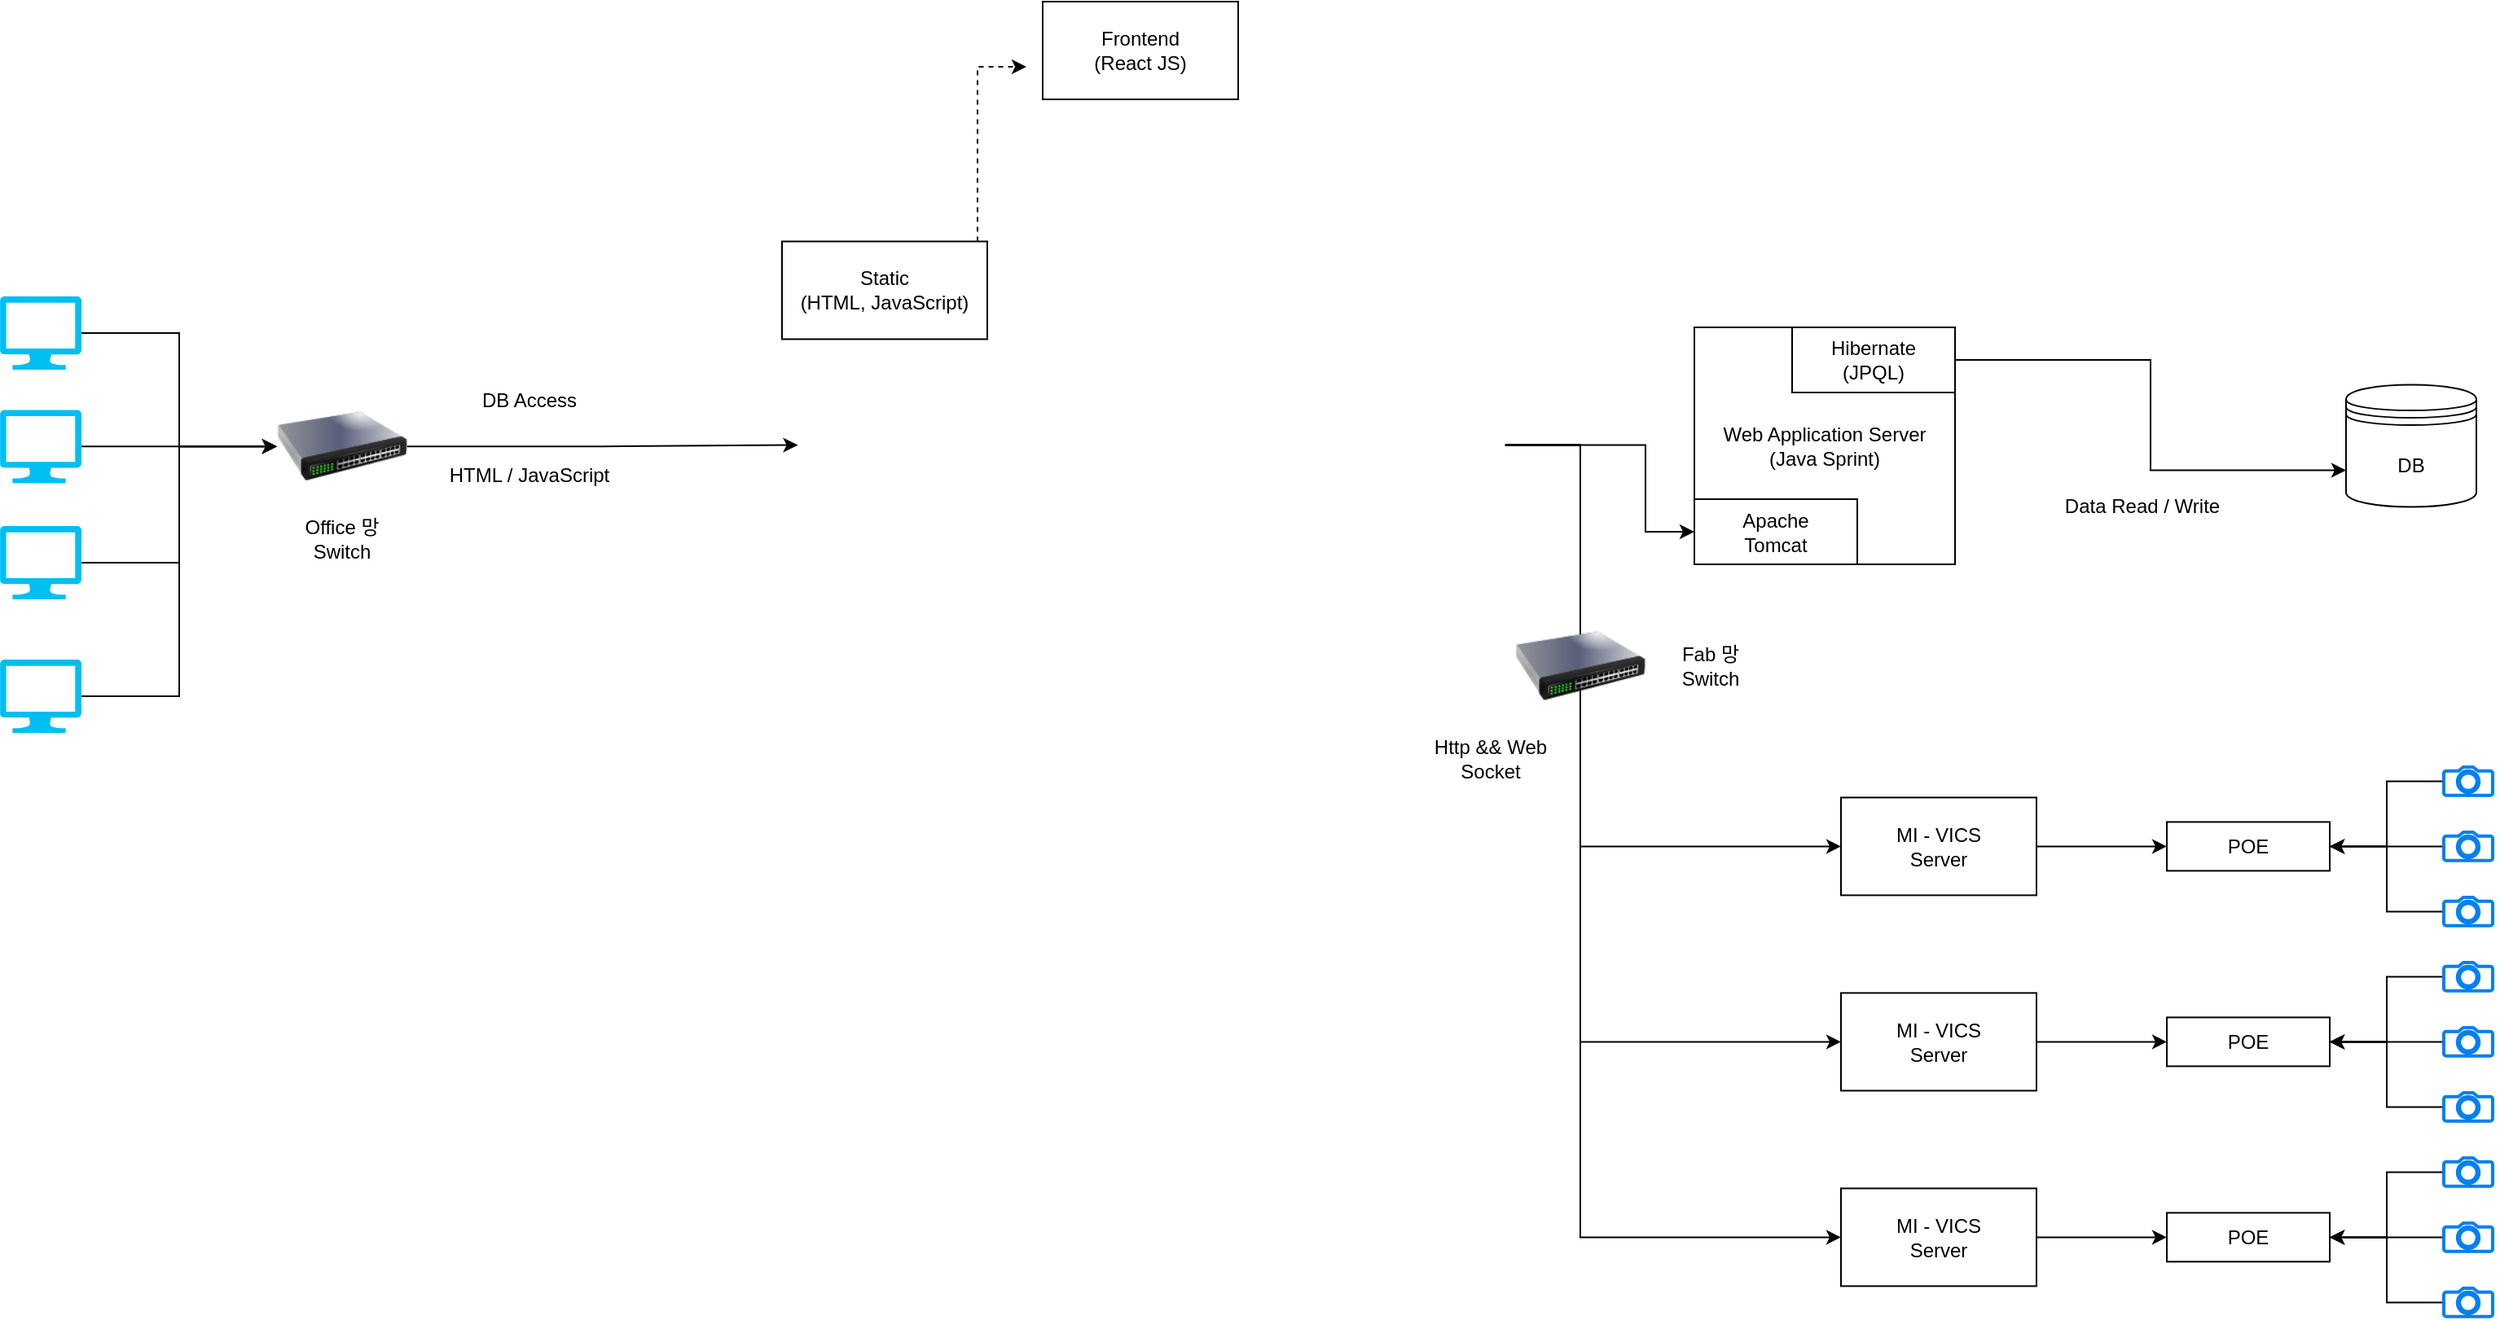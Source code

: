<mxfile version="24.7.7">
  <diagram name="Page-1" id="5d7acffa-a066-3a61-03fe-96351882024d">
    <mxGraphModel dx="3149" dy="1066" grid="1" gridSize="10" guides="1" tooltips="1" connect="1" arrows="1" fold="1" page="1" pageScale="1" pageWidth="1100" pageHeight="850" background="#ffffff" math="0" shadow="0">
      <root>
        <mxCell id="0" />
        <mxCell id="1" parent="0" />
        <mxCell id="4sfNlxtwUgQUHQA9xHfZ-85" style="edgeStyle=orthogonalEdgeStyle;rounded=0;orthogonalLoop=1;jettySize=auto;html=1;entryX=0;entryY=0.5;entryDx=0;entryDy=0;" edge="1" parent="1" source="4sfNlxtwUgQUHQA9xHfZ-6" target="4sfNlxtwUgQUHQA9xHfZ-82">
          <mxGeometry relative="1" as="geometry" />
        </mxCell>
        <mxCell id="4sfNlxtwUgQUHQA9xHfZ-6" value="" style="verticalLabelPosition=bottom;html=1;verticalAlign=top;align=center;strokeColor=none;fillColor=#00BEF2;shape=mxgraph.azure.computer;pointerEvents=1;" vertex="1" parent="1">
          <mxGeometry x="-30" y="191" width="50" height="45" as="geometry" />
        </mxCell>
        <mxCell id="4sfNlxtwUgQUHQA9xHfZ-86" style="edgeStyle=orthogonalEdgeStyle;rounded=0;orthogonalLoop=1;jettySize=auto;html=1;entryX=0;entryY=0.5;entryDx=0;entryDy=0;" edge="1" parent="1" source="4sfNlxtwUgQUHQA9xHfZ-7" target="4sfNlxtwUgQUHQA9xHfZ-82">
          <mxGeometry relative="1" as="geometry" />
        </mxCell>
        <mxCell id="4sfNlxtwUgQUHQA9xHfZ-7" value="" style="verticalLabelPosition=bottom;html=1;verticalAlign=top;align=center;strokeColor=none;fillColor=#00BEF2;shape=mxgraph.azure.computer;pointerEvents=1;" vertex="1" parent="1">
          <mxGeometry x="-30" y="260.63" width="50" height="45" as="geometry" />
        </mxCell>
        <mxCell id="4sfNlxtwUgQUHQA9xHfZ-87" style="edgeStyle=orthogonalEdgeStyle;rounded=0;orthogonalLoop=1;jettySize=auto;html=1;entryX=0;entryY=0.5;entryDx=0;entryDy=0;" edge="1" parent="1" source="4sfNlxtwUgQUHQA9xHfZ-8" target="4sfNlxtwUgQUHQA9xHfZ-82">
          <mxGeometry relative="1" as="geometry" />
        </mxCell>
        <mxCell id="4sfNlxtwUgQUHQA9xHfZ-8" value="" style="verticalLabelPosition=bottom;html=1;verticalAlign=top;align=center;strokeColor=none;fillColor=#00BEF2;shape=mxgraph.azure.computer;pointerEvents=1;" vertex="1" parent="1">
          <mxGeometry x="-30" y="332" width="50" height="45" as="geometry" />
        </mxCell>
        <mxCell id="4sfNlxtwUgQUHQA9xHfZ-46" style="edgeStyle=orthogonalEdgeStyle;rounded=0;orthogonalLoop=1;jettySize=auto;html=1;entryX=0;entryY=0.5;entryDx=0;entryDy=0;" edge="1" parent="1" source="4sfNlxtwUgQUHQA9xHfZ-9" target="4sfNlxtwUgQUHQA9xHfZ-44">
          <mxGeometry relative="1" as="geometry">
            <Array as="points">
              <mxPoint x="940" y="282" />
              <mxPoint x="940" y="529" />
            </Array>
          </mxGeometry>
        </mxCell>
        <mxCell id="4sfNlxtwUgQUHQA9xHfZ-65" style="edgeStyle=orthogonalEdgeStyle;rounded=0;orthogonalLoop=1;jettySize=auto;html=1;entryX=0;entryY=0.5;entryDx=0;entryDy=0;" edge="1" parent="1" source="4sfNlxtwUgQUHQA9xHfZ-9" target="4sfNlxtwUgQUHQA9xHfZ-55">
          <mxGeometry relative="1" as="geometry">
            <Array as="points">
              <mxPoint x="940" y="282" />
              <mxPoint x="940" y="649" />
            </Array>
          </mxGeometry>
        </mxCell>
        <mxCell id="4sfNlxtwUgQUHQA9xHfZ-66" style="edgeStyle=orthogonalEdgeStyle;rounded=0;orthogonalLoop=1;jettySize=auto;html=1;entryX=0;entryY=0.5;entryDx=0;entryDy=0;" edge="1" parent="1" source="4sfNlxtwUgQUHQA9xHfZ-9" target="4sfNlxtwUgQUHQA9xHfZ-64">
          <mxGeometry relative="1" as="geometry">
            <Array as="points">
              <mxPoint x="940" y="282" />
              <mxPoint x="940" y="769" />
            </Array>
          </mxGeometry>
        </mxCell>
        <mxCell id="4sfNlxtwUgQUHQA9xHfZ-72" style="edgeStyle=orthogonalEdgeStyle;rounded=0;orthogonalLoop=1;jettySize=auto;html=1;entryX=0;entryY=0.5;entryDx=0;entryDy=0;" edge="1" parent="1" source="4sfNlxtwUgQUHQA9xHfZ-9" target="4sfNlxtwUgQUHQA9xHfZ-71">
          <mxGeometry relative="1" as="geometry">
            <Array as="points">
              <mxPoint x="980" y="282" />
              <mxPoint x="980" y="336" />
            </Array>
          </mxGeometry>
        </mxCell>
        <mxCell id="4sfNlxtwUgQUHQA9xHfZ-9" value="" style="shape=image;verticalLabelPosition=bottom;labelBackgroundColor=default;verticalAlign=top;aspect=fixed;imageAspect=0;image=https://blog.kakaocdn.net/dn/k9XzT/btqCMnyJfA4/BOB5x2OnIXDpGPCepCS141/img.png;" vertex="1" parent="1">
          <mxGeometry x="459.76" y="157.25" width="434.15" height="250" as="geometry" />
        </mxCell>
        <mxCell id="4sfNlxtwUgQUHQA9xHfZ-15" value="" style="shape=image;verticalLabelPosition=bottom;labelBackgroundColor=default;verticalAlign=top;aspect=fixed;imageAspect=0;image=https://d1.awsstatic.com/acs/characters/Logos/Docker-Logo_Horizontel_279x131.b8a5c41e56b77706656d61080f6a0217a3ba356d.png;" vertex="1" parent="1">
          <mxGeometry x="459.75" y="100" width="106.49" height="50" as="geometry" />
        </mxCell>
        <mxCell id="4sfNlxtwUgQUHQA9xHfZ-16" value="DB" style="shape=datastore;whiteSpace=wrap;html=1;" vertex="1" parent="1">
          <mxGeometry x="1410" y="245.25" width="80" height="75" as="geometry" />
        </mxCell>
        <mxCell id="4sfNlxtwUgQUHQA9xHfZ-18" value="" style="shape=image;verticalLabelPosition=bottom;labelBackgroundColor=default;verticalAlign=top;aspect=fixed;imageAspect=0;image=https://d1.awsstatic.com/acs/characters/Logos/Docker-Logo_Horizontel_279x131.b8a5c41e56b77706656d61080f6a0217a3ba356d.png;" vertex="1" parent="1">
          <mxGeometry x="1396.76" y="187.5" width="106.49" height="50" as="geometry" />
        </mxCell>
        <mxCell id="4sfNlxtwUgQUHQA9xHfZ-19" value="Web Application Server&lt;br&gt;(Java Sprint)" style="rounded=0;whiteSpace=wrap;html=1;" vertex="1" parent="1">
          <mxGeometry x="1010" y="210" width="160" height="145.5" as="geometry" />
        </mxCell>
        <mxCell id="4sfNlxtwUgQUHQA9xHfZ-20" value="" style="shape=image;verticalLabelPosition=bottom;labelBackgroundColor=default;verticalAlign=top;aspect=fixed;imageAspect=0;image=https://d1.awsstatic.com/acs/characters/Logos/Docker-Logo_Horizontel_279x131.b8a5c41e56b77706656d61080f6a0217a3ba356d.png;" vertex="1" parent="1">
          <mxGeometry x="1010" y="150" width="106.49" height="50" as="geometry" />
        </mxCell>
        <mxCell id="4sfNlxtwUgQUHQA9xHfZ-22" value="Data Read / Write" style="text;html=1;align=center;verticalAlign=middle;whiteSpace=wrap;rounded=0;" vertex="1" parent="1">
          <mxGeometry x="1220" y="304.63" width="130" height="30" as="geometry" />
        </mxCell>
        <mxCell id="4sfNlxtwUgQUHQA9xHfZ-78" style="edgeStyle=orthogonalEdgeStyle;rounded=0;orthogonalLoop=1;jettySize=auto;html=1;dashed=1;" edge="1" parent="1" source="4sfNlxtwUgQUHQA9xHfZ-25">
          <mxGeometry relative="1" as="geometry">
            <mxPoint x="600" y="50" as="targetPoint" />
            <Array as="points">
              <mxPoint x="570" y="50" />
            </Array>
          </mxGeometry>
        </mxCell>
        <mxCell id="4sfNlxtwUgQUHQA9xHfZ-25" value="Static&lt;br&gt;(HTML, JavaScript)" style="rounded=0;whiteSpace=wrap;html=1;" vertex="1" parent="1">
          <mxGeometry x="450" y="157.25" width="126" height="60" as="geometry" />
        </mxCell>
        <mxCell id="4sfNlxtwUgQUHQA9xHfZ-40" style="edgeStyle=orthogonalEdgeStyle;rounded=0;orthogonalLoop=1;jettySize=auto;html=1;entryX=1;entryY=0.5;entryDx=0;entryDy=0;" edge="1" parent="1" source="4sfNlxtwUgQUHQA9xHfZ-36" target="4sfNlxtwUgQUHQA9xHfZ-39">
          <mxGeometry relative="1" as="geometry" />
        </mxCell>
        <mxCell id="4sfNlxtwUgQUHQA9xHfZ-36" value="" style="html=1;verticalLabelPosition=bottom;align=center;labelBackgroundColor=#ffffff;verticalAlign=top;strokeWidth=2;strokeColor=#0080F0;shadow=0;dashed=0;shape=mxgraph.ios7.icons.camera;" vertex="1" parent="1">
          <mxGeometry x="1470" y="480" width="30" height="17.4" as="geometry" />
        </mxCell>
        <mxCell id="4sfNlxtwUgQUHQA9xHfZ-41" style="edgeStyle=orthogonalEdgeStyle;rounded=0;orthogonalLoop=1;jettySize=auto;html=1;entryX=1;entryY=0.5;entryDx=0;entryDy=0;" edge="1" parent="1" source="4sfNlxtwUgQUHQA9xHfZ-37" target="4sfNlxtwUgQUHQA9xHfZ-39">
          <mxGeometry relative="1" as="geometry" />
        </mxCell>
        <mxCell id="4sfNlxtwUgQUHQA9xHfZ-37" value="" style="html=1;verticalLabelPosition=bottom;align=center;labelBackgroundColor=#ffffff;verticalAlign=top;strokeWidth=2;strokeColor=#0080F0;shadow=0;dashed=0;shape=mxgraph.ios7.icons.camera;" vertex="1" parent="1">
          <mxGeometry x="1470" y="520" width="30" height="17.4" as="geometry" />
        </mxCell>
        <mxCell id="4sfNlxtwUgQUHQA9xHfZ-42" style="edgeStyle=orthogonalEdgeStyle;rounded=0;orthogonalLoop=1;jettySize=auto;html=1;entryX=1;entryY=0.5;entryDx=0;entryDy=0;" edge="1" parent="1" source="4sfNlxtwUgQUHQA9xHfZ-38" target="4sfNlxtwUgQUHQA9xHfZ-39">
          <mxGeometry relative="1" as="geometry" />
        </mxCell>
        <mxCell id="4sfNlxtwUgQUHQA9xHfZ-38" value="" style="html=1;verticalLabelPosition=bottom;align=center;labelBackgroundColor=#ffffff;verticalAlign=top;strokeWidth=2;strokeColor=#0080F0;shadow=0;dashed=0;shape=mxgraph.ios7.icons.camera;" vertex="1" parent="1">
          <mxGeometry x="1470" y="560" width="30" height="17.4" as="geometry" />
        </mxCell>
        <mxCell id="4sfNlxtwUgQUHQA9xHfZ-39" value="POE" style="rounded=0;whiteSpace=wrap;html=1;" vertex="1" parent="1">
          <mxGeometry x="1300" y="513.7" width="100" height="30" as="geometry" />
        </mxCell>
        <mxCell id="4sfNlxtwUgQUHQA9xHfZ-45" style="edgeStyle=orthogonalEdgeStyle;rounded=0;orthogonalLoop=1;jettySize=auto;html=1;entryX=0;entryY=0.5;entryDx=0;entryDy=0;" edge="1" parent="1" source="4sfNlxtwUgQUHQA9xHfZ-44" target="4sfNlxtwUgQUHQA9xHfZ-39">
          <mxGeometry relative="1" as="geometry" />
        </mxCell>
        <mxCell id="4sfNlxtwUgQUHQA9xHfZ-44" value="MI - VICS&lt;br&gt;Server" style="rounded=0;whiteSpace=wrap;html=1;" vertex="1" parent="1">
          <mxGeometry x="1100" y="498.7" width="120" height="60" as="geometry" />
        </mxCell>
        <mxCell id="4sfNlxtwUgQUHQA9xHfZ-47" style="edgeStyle=orthogonalEdgeStyle;rounded=0;orthogonalLoop=1;jettySize=auto;html=1;entryX=1;entryY=0.5;entryDx=0;entryDy=0;" edge="1" parent="1" source="4sfNlxtwUgQUHQA9xHfZ-48" target="4sfNlxtwUgQUHQA9xHfZ-53">
          <mxGeometry relative="1" as="geometry" />
        </mxCell>
        <mxCell id="4sfNlxtwUgQUHQA9xHfZ-48" value="" style="html=1;verticalLabelPosition=bottom;align=center;labelBackgroundColor=#ffffff;verticalAlign=top;strokeWidth=2;strokeColor=#0080F0;shadow=0;dashed=0;shape=mxgraph.ios7.icons.camera;" vertex="1" parent="1">
          <mxGeometry x="1470" y="600" width="30" height="17.4" as="geometry" />
        </mxCell>
        <mxCell id="4sfNlxtwUgQUHQA9xHfZ-49" style="edgeStyle=orthogonalEdgeStyle;rounded=0;orthogonalLoop=1;jettySize=auto;html=1;entryX=1;entryY=0.5;entryDx=0;entryDy=0;" edge="1" parent="1" source="4sfNlxtwUgQUHQA9xHfZ-50" target="4sfNlxtwUgQUHQA9xHfZ-53">
          <mxGeometry relative="1" as="geometry" />
        </mxCell>
        <mxCell id="4sfNlxtwUgQUHQA9xHfZ-50" value="" style="html=1;verticalLabelPosition=bottom;align=center;labelBackgroundColor=#ffffff;verticalAlign=top;strokeWidth=2;strokeColor=#0080F0;shadow=0;dashed=0;shape=mxgraph.ios7.icons.camera;" vertex="1" parent="1">
          <mxGeometry x="1470" y="640" width="30" height="17.4" as="geometry" />
        </mxCell>
        <mxCell id="4sfNlxtwUgQUHQA9xHfZ-51" style="edgeStyle=orthogonalEdgeStyle;rounded=0;orthogonalLoop=1;jettySize=auto;html=1;entryX=1;entryY=0.5;entryDx=0;entryDy=0;" edge="1" parent="1" source="4sfNlxtwUgQUHQA9xHfZ-52" target="4sfNlxtwUgQUHQA9xHfZ-53">
          <mxGeometry relative="1" as="geometry" />
        </mxCell>
        <mxCell id="4sfNlxtwUgQUHQA9xHfZ-52" value="" style="html=1;verticalLabelPosition=bottom;align=center;labelBackgroundColor=#ffffff;verticalAlign=top;strokeWidth=2;strokeColor=#0080F0;shadow=0;dashed=0;shape=mxgraph.ios7.icons.camera;" vertex="1" parent="1">
          <mxGeometry x="1470" y="680" width="30" height="17.4" as="geometry" />
        </mxCell>
        <mxCell id="4sfNlxtwUgQUHQA9xHfZ-53" value="POE" style="rounded=0;whiteSpace=wrap;html=1;" vertex="1" parent="1">
          <mxGeometry x="1300" y="633.7" width="100" height="30" as="geometry" />
        </mxCell>
        <mxCell id="4sfNlxtwUgQUHQA9xHfZ-54" style="edgeStyle=orthogonalEdgeStyle;rounded=0;orthogonalLoop=1;jettySize=auto;html=1;entryX=0;entryY=0.5;entryDx=0;entryDy=0;" edge="1" parent="1" source="4sfNlxtwUgQUHQA9xHfZ-55" target="4sfNlxtwUgQUHQA9xHfZ-53">
          <mxGeometry relative="1" as="geometry" />
        </mxCell>
        <mxCell id="4sfNlxtwUgQUHQA9xHfZ-55" value="MI - VICS&lt;br&gt;Server" style="rounded=0;whiteSpace=wrap;html=1;" vertex="1" parent="1">
          <mxGeometry x="1100" y="618.7" width="120" height="60" as="geometry" />
        </mxCell>
        <mxCell id="4sfNlxtwUgQUHQA9xHfZ-56" style="edgeStyle=orthogonalEdgeStyle;rounded=0;orthogonalLoop=1;jettySize=auto;html=1;entryX=1;entryY=0.5;entryDx=0;entryDy=0;" edge="1" parent="1" source="4sfNlxtwUgQUHQA9xHfZ-57" target="4sfNlxtwUgQUHQA9xHfZ-62">
          <mxGeometry relative="1" as="geometry" />
        </mxCell>
        <mxCell id="4sfNlxtwUgQUHQA9xHfZ-57" value="" style="html=1;verticalLabelPosition=bottom;align=center;labelBackgroundColor=#ffffff;verticalAlign=top;strokeWidth=2;strokeColor=#0080F0;shadow=0;dashed=0;shape=mxgraph.ios7.icons.camera;" vertex="1" parent="1">
          <mxGeometry x="1470" y="720" width="30" height="17.4" as="geometry" />
        </mxCell>
        <mxCell id="4sfNlxtwUgQUHQA9xHfZ-58" style="edgeStyle=orthogonalEdgeStyle;rounded=0;orthogonalLoop=1;jettySize=auto;html=1;entryX=1;entryY=0.5;entryDx=0;entryDy=0;" edge="1" parent="1" source="4sfNlxtwUgQUHQA9xHfZ-59" target="4sfNlxtwUgQUHQA9xHfZ-62">
          <mxGeometry relative="1" as="geometry" />
        </mxCell>
        <mxCell id="4sfNlxtwUgQUHQA9xHfZ-59" value="" style="html=1;verticalLabelPosition=bottom;align=center;labelBackgroundColor=#ffffff;verticalAlign=top;strokeWidth=2;strokeColor=#0080F0;shadow=0;dashed=0;shape=mxgraph.ios7.icons.camera;" vertex="1" parent="1">
          <mxGeometry x="1470" y="760" width="30" height="17.4" as="geometry" />
        </mxCell>
        <mxCell id="4sfNlxtwUgQUHQA9xHfZ-60" style="edgeStyle=orthogonalEdgeStyle;rounded=0;orthogonalLoop=1;jettySize=auto;html=1;entryX=1;entryY=0.5;entryDx=0;entryDy=0;" edge="1" parent="1" source="4sfNlxtwUgQUHQA9xHfZ-61" target="4sfNlxtwUgQUHQA9xHfZ-62">
          <mxGeometry relative="1" as="geometry" />
        </mxCell>
        <mxCell id="4sfNlxtwUgQUHQA9xHfZ-61" value="" style="html=1;verticalLabelPosition=bottom;align=center;labelBackgroundColor=#ffffff;verticalAlign=top;strokeWidth=2;strokeColor=#0080F0;shadow=0;dashed=0;shape=mxgraph.ios7.icons.camera;" vertex="1" parent="1">
          <mxGeometry x="1470" y="800" width="30" height="17.4" as="geometry" />
        </mxCell>
        <mxCell id="4sfNlxtwUgQUHQA9xHfZ-62" value="POE" style="rounded=0;whiteSpace=wrap;html=1;" vertex="1" parent="1">
          <mxGeometry x="1300" y="753.7" width="100" height="30" as="geometry" />
        </mxCell>
        <mxCell id="4sfNlxtwUgQUHQA9xHfZ-63" style="edgeStyle=orthogonalEdgeStyle;rounded=0;orthogonalLoop=1;jettySize=auto;html=1;entryX=0;entryY=0.5;entryDx=0;entryDy=0;" edge="1" parent="1" source="4sfNlxtwUgQUHQA9xHfZ-64" target="4sfNlxtwUgQUHQA9xHfZ-62">
          <mxGeometry relative="1" as="geometry" />
        </mxCell>
        <mxCell id="4sfNlxtwUgQUHQA9xHfZ-64" value="MI - VICS&lt;br&gt;Server" style="rounded=0;whiteSpace=wrap;html=1;" vertex="1" parent="1">
          <mxGeometry x="1100" y="738.7" width="120" height="60" as="geometry" />
        </mxCell>
        <mxCell id="4sfNlxtwUgQUHQA9xHfZ-67" value="Http &amp;amp;&amp;amp; Web Socket" style="text;html=1;align=center;verticalAlign=middle;whiteSpace=wrap;rounded=0;" vertex="1" parent="1">
          <mxGeometry x="840" y="460" width="90" height="30" as="geometry" />
        </mxCell>
        <mxCell id="4sfNlxtwUgQUHQA9xHfZ-69" style="edgeStyle=orthogonalEdgeStyle;rounded=0;orthogonalLoop=1;jettySize=auto;html=1;entryX=0;entryY=0.7;entryDx=0;entryDy=0;" edge="1" parent="1" source="4sfNlxtwUgQUHQA9xHfZ-68" target="4sfNlxtwUgQUHQA9xHfZ-16">
          <mxGeometry relative="1" as="geometry" />
        </mxCell>
        <mxCell id="4sfNlxtwUgQUHQA9xHfZ-68" value="Hibernate&lt;div&gt;(JPQL)&lt;/div&gt;" style="rounded=0;whiteSpace=wrap;html=1;" vertex="1" parent="1">
          <mxGeometry x="1070" y="210" width="100" height="40" as="geometry" />
        </mxCell>
        <mxCell id="4sfNlxtwUgQUHQA9xHfZ-71" value="Apache&lt;br&gt;Tomcat" style="rounded=0;whiteSpace=wrap;html=1;" vertex="1" parent="1">
          <mxGeometry x="1010" y="315.5" width="100" height="40" as="geometry" />
        </mxCell>
        <mxCell id="4sfNlxtwUgQUHQA9xHfZ-74" value="HTML / JavaScript" style="text;html=1;align=center;verticalAlign=middle;whiteSpace=wrap;rounded=0;" vertex="1" parent="1">
          <mxGeometry x="240" y="285.5" width="110" height="30" as="geometry" />
        </mxCell>
        <mxCell id="4sfNlxtwUgQUHQA9xHfZ-75" value="DB Access" style="text;html=1;align=center;verticalAlign=middle;whiteSpace=wrap;rounded=0;" vertex="1" parent="1">
          <mxGeometry x="240" y="239.75" width="110" height="30" as="geometry" />
        </mxCell>
        <mxCell id="4sfNlxtwUgQUHQA9xHfZ-89" style="edgeStyle=orthogonalEdgeStyle;rounded=0;orthogonalLoop=1;jettySize=auto;html=1;entryX=0;entryY=0.5;entryDx=0;entryDy=0;" edge="1" parent="1" source="4sfNlxtwUgQUHQA9xHfZ-82" target="4sfNlxtwUgQUHQA9xHfZ-9">
          <mxGeometry relative="1" as="geometry">
            <Array as="points">
              <mxPoint x="340" y="284" />
              <mxPoint x="340" y="282" />
            </Array>
          </mxGeometry>
        </mxCell>
        <mxCell id="4sfNlxtwUgQUHQA9xHfZ-82" value="" style="image;html=1;image=img/lib/clip_art/networking/Switch_128x128.png" vertex="1" parent="1">
          <mxGeometry x="140" y="243.13" width="80" height="80" as="geometry" />
        </mxCell>
        <mxCell id="4sfNlxtwUgQUHQA9xHfZ-88" style="edgeStyle=orthogonalEdgeStyle;rounded=0;orthogonalLoop=1;jettySize=auto;html=1;entryX=0;entryY=0.5;entryDx=0;entryDy=0;" edge="1" parent="1" source="4sfNlxtwUgQUHQA9xHfZ-84" target="4sfNlxtwUgQUHQA9xHfZ-82">
          <mxGeometry relative="1" as="geometry" />
        </mxCell>
        <mxCell id="4sfNlxtwUgQUHQA9xHfZ-84" value="" style="verticalLabelPosition=bottom;html=1;verticalAlign=top;align=center;strokeColor=none;fillColor=#00BEF2;shape=mxgraph.azure.computer;pointerEvents=1;" vertex="1" parent="1">
          <mxGeometry x="-30" y="414" width="50" height="45" as="geometry" />
        </mxCell>
        <mxCell id="4sfNlxtwUgQUHQA9xHfZ-90" value="" style="image;html=1;image=img/lib/clip_art/networking/Switch_128x128.png" vertex="1" parent="1">
          <mxGeometry x="900" y="378" width="80" height="80" as="geometry" />
        </mxCell>
        <mxCell id="4sfNlxtwUgQUHQA9xHfZ-91" value="Office 망 Switch" style="text;html=1;align=center;verticalAlign=middle;whiteSpace=wrap;rounded=0;" vertex="1" parent="1">
          <mxGeometry x="150" y="324.5" width="60" height="30" as="geometry" />
        </mxCell>
        <mxCell id="4sfNlxtwUgQUHQA9xHfZ-92" value="Fab 망 Switch" style="text;html=1;align=center;verticalAlign=middle;whiteSpace=wrap;rounded=0;" vertex="1" parent="1">
          <mxGeometry x="990" y="403" width="60" height="30" as="geometry" />
        </mxCell>
        <mxCell id="4sfNlxtwUgQUHQA9xHfZ-93" value="Frontend&lt;div&gt;(React JS)&lt;/div&gt;" style="rounded=0;whiteSpace=wrap;html=1;" vertex="1" parent="1">
          <mxGeometry x="610" y="10" width="120" height="60" as="geometry" />
        </mxCell>
      </root>
    </mxGraphModel>
  </diagram>
</mxfile>
